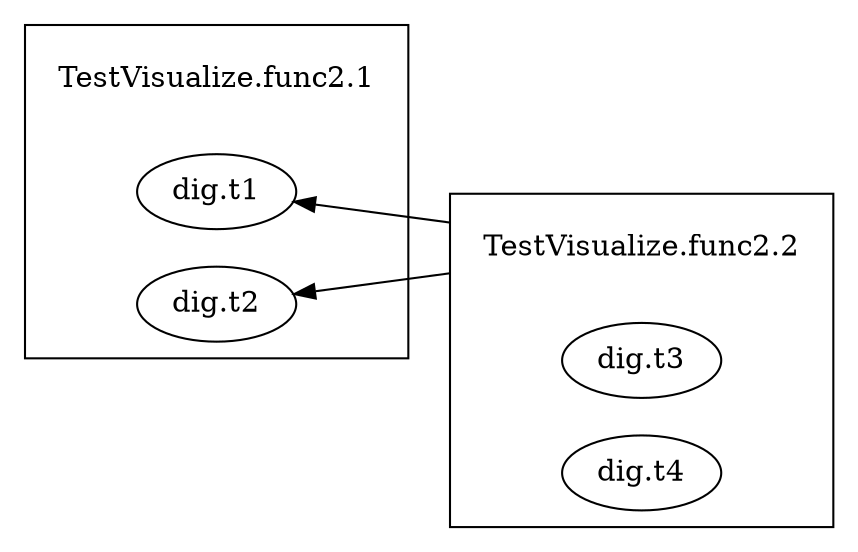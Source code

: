 digraph {
	rankdir=RL;
	graph [compound=true];
	
		subgraph cluster_0 {
			constructor_0 [shape=plaintext label="TestVisualize.func2.1"];
			
			"dig.t1" [label=<dig.t1>];
			"dig.t2" [label=<dig.t2>];
			
		}
		
		
		subgraph cluster_1 {
			constructor_1 [shape=plaintext label="TestVisualize.func2.2"];
			
			"dig.t3" [label=<dig.t3>];
			"dig.t4" [label=<dig.t4>];
			
		}
		
			constructor_1 -> "dig.t1" [ltail=cluster_1];
		
			constructor_1 -> "dig.t2" [ltail=cluster_1];
		
		
	
}